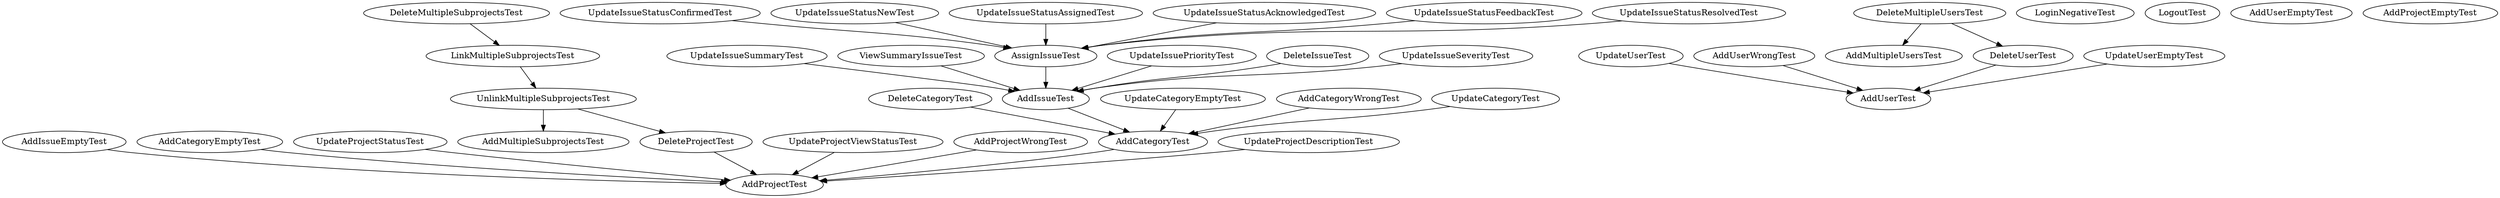digraph G {
    AddIssueEmptyTest;
    UpdateIssueStatusConfirmedTest;
    UpdateIssueSummaryTest;
    AddCategoryEmptyTest;
    UpdateProjectStatusTest;
    UpdateUserTest;
    ViewSummaryIssueTest;
    LoginNegativeTest;
    UpdateIssueStatusNewTest;
    LogoutTest;
    AddProjectTest;
    AddMultipleUsersTest;
    AddUserWrongTest;
    AddMultipleSubprojectsTest;
    UnlinkMultipleSubprojectsTest;
    DeleteProjectTest;
    UpdateProjectViewStatusTest;
    DeleteCategoryTest;
    DeleteMultipleSubprojectsTest;
    UpdateIssueStatusAssignedTest;
    AddIssueTest;
    AddUserEmptyTest;
    LinkMultipleSubprojectsTest;
    AssignIssueTest;
    UpdateIssuePriorityTest;
    AddProjectWrongTest;
    UpdateCategoryEmptyTest;
    AddProjectEmptyTest;
    AddUserTest;
    AddCategoryTest;
    UpdateIssueStatusAcknowledgedTest;
    UpdateIssueStatusFeedbackTest;
    DeleteUserTest;
    UpdateUserEmptyTest;
    DeleteIssueTest;
    DeleteMultipleUsersTest;
    UpdateIssueSeverityTest;
    AddCategoryWrongTest;
    UpdateIssueStatusResolvedTest;
    UpdateCategoryTest;
    UpdateProjectDescriptionTest;
    AddIssueEmptyTest -> AddProjectTest;
    UpdateIssueStatusConfirmedTest -> AssignIssueTest;
    UpdateIssueSummaryTest -> AddIssueTest;
    AddCategoryEmptyTest -> AddProjectTest;
    UpdateProjectStatusTest -> AddProjectTest;
    UpdateUserTest -> AddUserTest;
    ViewSummaryIssueTest -> AddIssueTest;
    UpdateIssueStatusNewTest -> AssignIssueTest;
    AddUserWrongTest -> AddUserTest;
    UnlinkMultipleSubprojectsTest -> AddMultipleSubprojectsTest;
    UnlinkMultipleSubprojectsTest -> DeleteProjectTest;
    DeleteProjectTest -> AddProjectTest;
    UpdateProjectViewStatusTest -> AddProjectTest;
    DeleteCategoryTest -> AddCategoryTest;
    DeleteMultipleSubprojectsTest -> LinkMultipleSubprojectsTest;
    UpdateIssueStatusAssignedTest -> AssignIssueTest;
    AddIssueTest -> AddCategoryTest;
    LinkMultipleSubprojectsTest -> UnlinkMultipleSubprojectsTest;
    AssignIssueTest -> AddIssueTest;
    UpdateIssuePriorityTest -> AddIssueTest;
    AddProjectWrongTest -> AddProjectTest;
    UpdateCategoryEmptyTest -> AddCategoryTest;
    AddCategoryTest -> AddProjectTest;
    UpdateIssueStatusAcknowledgedTest -> AssignIssueTest;
    UpdateIssueStatusFeedbackTest -> AssignIssueTest;
    DeleteUserTest -> AddUserTest;
    UpdateUserEmptyTest -> AddUserTest;
    DeleteIssueTest -> AddIssueTest;
    DeleteMultipleUsersTest -> AddMultipleUsersTest;
    DeleteMultipleUsersTest -> DeleteUserTest;
    UpdateIssueSeverityTest -> AddIssueTest;
    AddCategoryWrongTest -> AddCategoryTest;
    UpdateIssueStatusResolvedTest -> AssignIssueTest;
    UpdateCategoryTest -> AddCategoryTest;
    UpdateProjectDescriptionTest -> AddProjectTest;
}
